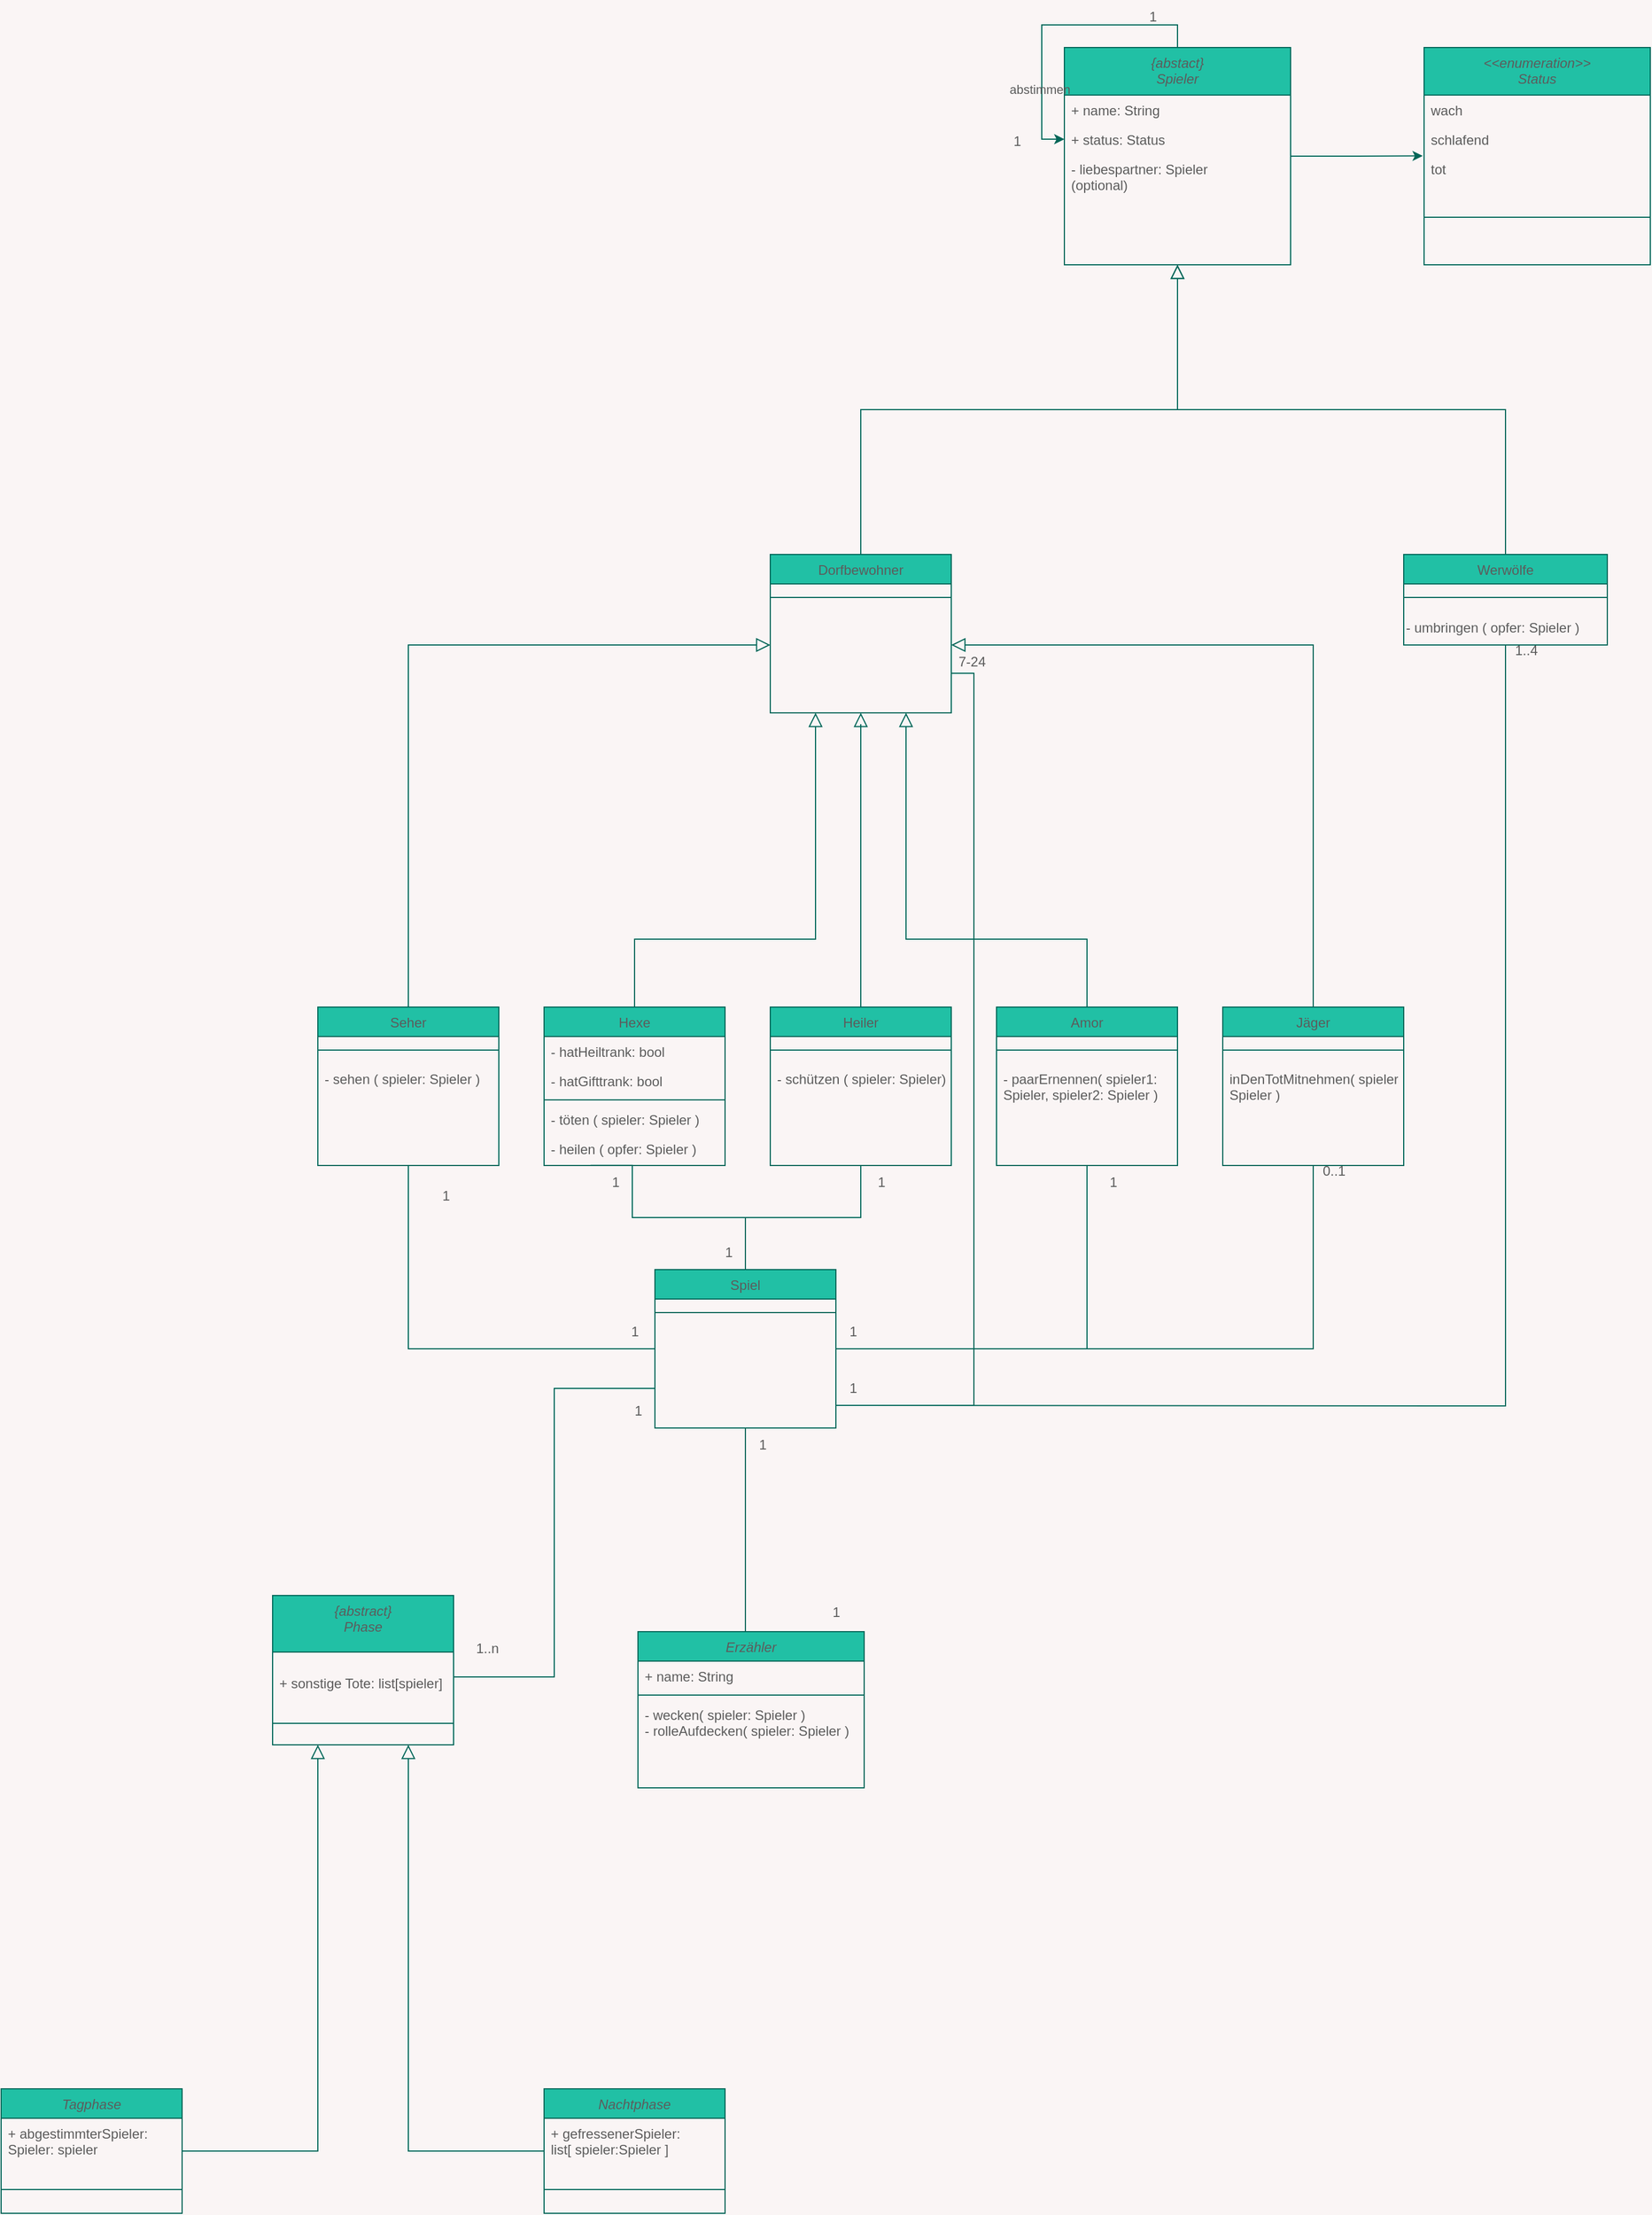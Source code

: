 <mxfile version="24.8.4">
  <diagram name="Page-1" id="xYY2zcuy8wZ8dOpaQo5z">
    <mxGraphModel dx="9747" dy="3780" grid="1" gridSize="10" guides="1" tooltips="1" connect="1" arrows="1" fold="1" page="0" pageScale="1" pageWidth="827" pageHeight="1169" background="#faf5f5" math="0" shadow="0">
      <root>
        <mxCell id="0" />
        <mxCell id="1" parent="0" />
        <mxCell id="MrWV8uH-ZMHnuV7tVJ55-80" value="{abstact}&#xa;Spieler&#xa;" style="swimlane;fontStyle=2;align=center;verticalAlign=top;childLayout=stackLayout;horizontal=1;startSize=42;horizontalStack=0;resizeParent=1;resizeLast=0;collapsible=1;marginBottom=0;rounded=0;shadow=0;strokeWidth=1;labelBackgroundColor=none;fillColor=#21C0A5;strokeColor=#006658;fontColor=#5C5C5C;" parent="1" vertex="1">
          <mxGeometry x="82" y="80" width="200" height="192" as="geometry">
            <mxRectangle x="380" y="78" width="160" height="26" as="alternateBounds" />
          </mxGeometry>
        </mxCell>
        <mxCell id="MrWV8uH-ZMHnuV7tVJ55-81" value="+ name: String" style="text;align=left;verticalAlign=top;spacingLeft=4;spacingRight=4;overflow=hidden;rotatable=0;points=[[0,0.5],[1,0.5]];portConstraint=eastwest;labelBackgroundColor=none;fontColor=#5C5C5C;" parent="MrWV8uH-ZMHnuV7tVJ55-80" vertex="1">
          <mxGeometry y="42" width="200" height="26" as="geometry" />
        </mxCell>
        <mxCell id="MrWV8uH-ZMHnuV7tVJ55-82" value="+ status: Status" style="text;align=left;verticalAlign=top;spacingLeft=4;spacingRight=4;overflow=hidden;rotatable=0;points=[[0,0.5],[1,0.5]];portConstraint=eastwest;rounded=0;shadow=0;html=0;labelBackgroundColor=none;fontColor=#5C5C5C;" parent="MrWV8uH-ZMHnuV7tVJ55-80" vertex="1">
          <mxGeometry y="68" width="200" height="26" as="geometry" />
        </mxCell>
        <mxCell id="MrWV8uH-ZMHnuV7tVJ55-83" value="- liebespartner: Spieler &#xa;(optional) &#xa;" style="text;align=left;verticalAlign=top;spacingLeft=4;spacingRight=4;overflow=hidden;rotatable=0;points=[[0,0.5],[1,0.5]];portConstraint=eastwest;rounded=0;shadow=0;html=0;labelBackgroundColor=none;fontColor=#5C5C5C;" parent="MrWV8uH-ZMHnuV7tVJ55-80" vertex="1">
          <mxGeometry y="94" width="200" height="52" as="geometry" />
        </mxCell>
        <mxCell id="MrWV8uH-ZMHnuV7tVJ55-84" style="edgeStyle=orthogonalEdgeStyle;rounded=0;orthogonalLoop=1;jettySize=auto;html=1;labelBackgroundColor=none;strokeColor=#006658;fontColor=default;" parent="MrWV8uH-ZMHnuV7tVJ55-80" source="MrWV8uH-ZMHnuV7tVJ55-80" target="MrWV8uH-ZMHnuV7tVJ55-82" edge="1">
          <mxGeometry relative="1" as="geometry" />
        </mxCell>
        <mxCell id="MrWV8uH-ZMHnuV7tVJ55-85" value="abstimmen" style="edgeLabel;html=1;align=center;verticalAlign=middle;resizable=0;points=[];labelBackgroundColor=none;fontColor=#5C5C5C;" parent="MrWV8uH-ZMHnuV7tVJ55-84" vertex="1" connectable="0">
          <mxGeometry x="0.505" y="-2" relative="1" as="geometry">
            <mxPoint as="offset" />
          </mxGeometry>
        </mxCell>
        <mxCell id="MrWV8uH-ZMHnuV7tVJ55-86" value="Dorfbewohner" style="swimlane;fontStyle=0;align=center;verticalAlign=top;childLayout=stackLayout;horizontal=1;startSize=26;horizontalStack=0;resizeParent=1;resizeLast=0;collapsible=1;marginBottom=0;rounded=0;shadow=0;strokeWidth=1;labelBackgroundColor=none;fillColor=#21C0A5;strokeColor=#006658;fontColor=#5C5C5C;" parent="1" vertex="1">
          <mxGeometry x="-178" y="528" width="160" height="140" as="geometry">
            <mxRectangle x="130" y="380" width="160" height="26" as="alternateBounds" />
          </mxGeometry>
        </mxCell>
        <mxCell id="MrWV8uH-ZMHnuV7tVJ55-87" value="" style="line;html=1;strokeWidth=1;align=left;verticalAlign=middle;spacingTop=-1;spacingLeft=3;spacingRight=3;rotatable=0;labelPosition=right;points=[];portConstraint=eastwest;labelBackgroundColor=none;fillColor=#21C0A5;strokeColor=#006658;fontColor=#5C5C5C;" parent="MrWV8uH-ZMHnuV7tVJ55-86" vertex="1">
          <mxGeometry y="26" width="160" height="24" as="geometry" />
        </mxCell>
        <mxCell id="MrWV8uH-ZMHnuV7tVJ55-88" value="" style="endArrow=block;endSize=10;endFill=0;shadow=0;strokeWidth=1;rounded=0;curved=0;edgeStyle=elbowEdgeStyle;elbow=vertical;labelBackgroundColor=none;strokeColor=#006658;fontColor=default;" parent="1" source="MrWV8uH-ZMHnuV7tVJ55-86" target="MrWV8uH-ZMHnuV7tVJ55-80" edge="1">
          <mxGeometry width="160" relative="1" as="geometry">
            <mxPoint x="-98" y="213" as="sourcePoint" />
            <mxPoint x="-98" y="213" as="targetPoint" />
          </mxGeometry>
        </mxCell>
        <mxCell id="MrWV8uH-ZMHnuV7tVJ55-89" value="Werwölfe" style="swimlane;fontStyle=0;align=center;verticalAlign=top;childLayout=stackLayout;horizontal=1;startSize=26;horizontalStack=0;resizeParent=1;resizeLast=0;collapsible=1;marginBottom=0;rounded=0;shadow=0;strokeWidth=1;labelBackgroundColor=none;fillColor=#21C0A5;strokeColor=#006658;fontColor=#5C5C5C;" parent="1" vertex="1">
          <mxGeometry x="382" y="528" width="180" height="80" as="geometry">
            <mxRectangle x="340" y="380" width="170" height="26" as="alternateBounds" />
          </mxGeometry>
        </mxCell>
        <mxCell id="MrWV8uH-ZMHnuV7tVJ55-90" value="" style="line;html=1;strokeWidth=1;align=left;verticalAlign=middle;spacingTop=-1;spacingLeft=3;spacingRight=3;rotatable=0;labelPosition=right;points=[];portConstraint=eastwest;labelBackgroundColor=none;fillColor=#21C0A5;strokeColor=#006658;fontColor=#5C5C5C;" parent="MrWV8uH-ZMHnuV7tVJ55-89" vertex="1">
          <mxGeometry y="26" width="180" height="24" as="geometry" />
        </mxCell>
        <mxCell id="MrWV8uH-ZMHnuV7tVJ55-91" value="- umbringen ( opfer: Spieler )" style="text;html=1;align=left;verticalAlign=middle;resizable=0;points=[];autosize=1;strokeColor=none;fillColor=none;labelBackgroundColor=none;fontColor=#5C5C5C;" parent="MrWV8uH-ZMHnuV7tVJ55-89" vertex="1">
          <mxGeometry y="50" width="180" height="30" as="geometry" />
        </mxCell>
        <mxCell id="MrWV8uH-ZMHnuV7tVJ55-92" value="" style="endArrow=block;endSize=10;endFill=0;shadow=0;strokeWidth=1;rounded=0;curved=0;edgeStyle=elbowEdgeStyle;elbow=vertical;labelBackgroundColor=none;strokeColor=#006658;fontColor=default;" parent="1" source="MrWV8uH-ZMHnuV7tVJ55-89" target="MrWV8uH-ZMHnuV7tVJ55-80" edge="1">
          <mxGeometry width="160" relative="1" as="geometry">
            <mxPoint x="-88" y="383" as="sourcePoint" />
            <mxPoint x="12" y="281" as="targetPoint" />
          </mxGeometry>
        </mxCell>
        <mxCell id="MrWV8uH-ZMHnuV7tVJ55-93" style="edgeStyle=orthogonalEdgeStyle;rounded=0;orthogonalLoop=1;jettySize=auto;html=1;endArrow=block;endSize=10;endFill=0;shadow=0;strokeWidth=1;startArrow=none;exitX=0.5;exitY=0;exitDx=0;exitDy=0;labelBackgroundColor=none;strokeColor=#006658;fontColor=default;" parent="1" source="MrWV8uH-ZMHnuV7tVJ55-94" edge="1">
          <mxGeometry relative="1" as="geometry">
            <mxPoint x="-178" y="608" as="targetPoint" />
            <Array as="points">
              <mxPoint x="-498" y="608" />
            </Array>
          </mxGeometry>
        </mxCell>
        <mxCell id="MrWV8uH-ZMHnuV7tVJ55-94" value="Seher" style="swimlane;fontStyle=0;align=center;verticalAlign=top;childLayout=stackLayout;horizontal=1;startSize=26;horizontalStack=0;resizeParent=1;resizeLast=0;collapsible=1;marginBottom=0;rounded=0;shadow=0;strokeWidth=1;labelBackgroundColor=none;fillColor=#21C0A5;strokeColor=#006658;fontColor=#5C5C5C;" parent="1" vertex="1">
          <mxGeometry x="-578" y="928" width="160" height="140" as="geometry">
            <mxRectangle x="-50" y="750" width="160" height="26" as="alternateBounds" />
          </mxGeometry>
        </mxCell>
        <mxCell id="MrWV8uH-ZMHnuV7tVJ55-95" value="" style="line;html=1;strokeWidth=1;align=left;verticalAlign=middle;spacingTop=-1;spacingLeft=3;spacingRight=3;rotatable=0;labelPosition=right;points=[];portConstraint=eastwest;labelBackgroundColor=none;fillColor=#21C0A5;strokeColor=#006658;fontColor=#5C5C5C;" parent="MrWV8uH-ZMHnuV7tVJ55-94" vertex="1">
          <mxGeometry y="26" width="160" height="24" as="geometry" />
        </mxCell>
        <mxCell id="MrWV8uH-ZMHnuV7tVJ55-96" value="- sehen ( spieler: Spieler )" style="text;align=left;verticalAlign=top;spacingLeft=4;spacingRight=4;overflow=hidden;rotatable=0;points=[[0,0.5],[1,0.5]];portConstraint=eastwest;fontStyle=0;labelBackgroundColor=none;fontColor=#5C5C5C;" parent="MrWV8uH-ZMHnuV7tVJ55-94" vertex="1">
          <mxGeometry y="50" width="160" height="26" as="geometry" />
        </mxCell>
        <mxCell id="MrWV8uH-ZMHnuV7tVJ55-97" style="edgeStyle=orthogonalEdgeStyle;rounded=0;orthogonalLoop=1;jettySize=auto;html=1;endArrow=block;endSize=10;endFill=0;shadow=0;strokeWidth=1;exitX=0.5;exitY=0;exitDx=0;exitDy=0;labelBackgroundColor=none;strokeColor=#006658;fontColor=default;" parent="1" source="MrWV8uH-ZMHnuV7tVJ55-98" edge="1">
          <mxGeometry relative="1" as="geometry">
            <mxPoint x="-98" y="668" as="targetPoint" />
            <Array as="points">
              <mxPoint x="-98" y="678" />
              <mxPoint x="-98" y="678" />
            </Array>
          </mxGeometry>
        </mxCell>
        <mxCell id="MrWV8uH-ZMHnuV7tVJ55-98" value="Heiler" style="swimlane;fontStyle=0;align=center;verticalAlign=top;childLayout=stackLayout;horizontal=1;startSize=26;horizontalStack=0;resizeParent=1;resizeLast=0;collapsible=1;marginBottom=0;rounded=0;shadow=0;strokeWidth=1;labelBackgroundColor=none;fillColor=#21C0A5;strokeColor=#006658;fontColor=#5C5C5C;" parent="1" vertex="1">
          <mxGeometry x="-178" y="928" width="160" height="140" as="geometry">
            <mxRectangle x="130" y="380" width="160" height="26" as="alternateBounds" />
          </mxGeometry>
        </mxCell>
        <mxCell id="MrWV8uH-ZMHnuV7tVJ55-99" value="" style="line;html=1;strokeWidth=1;align=left;verticalAlign=middle;spacingTop=-1;spacingLeft=3;spacingRight=3;rotatable=0;labelPosition=right;points=[];portConstraint=eastwest;labelBackgroundColor=none;fillColor=#21C0A5;strokeColor=#006658;fontColor=#5C5C5C;" parent="MrWV8uH-ZMHnuV7tVJ55-98" vertex="1">
          <mxGeometry y="26" width="160" height="24" as="geometry" />
        </mxCell>
        <mxCell id="MrWV8uH-ZMHnuV7tVJ55-100" value="- schützen ( spieler: Spieler)" style="text;align=left;verticalAlign=top;spacingLeft=4;spacingRight=4;overflow=hidden;rotatable=0;points=[[0,0.5],[1,0.5]];portConstraint=eastwest;fontStyle=0;labelBackgroundColor=none;fontColor=#5C5C5C;" parent="MrWV8uH-ZMHnuV7tVJ55-98" vertex="1">
          <mxGeometry y="50" width="160" height="26" as="geometry" />
        </mxCell>
        <mxCell id="MrWV8uH-ZMHnuV7tVJ55-101" style="edgeStyle=orthogonalEdgeStyle;rounded=0;orthogonalLoop=1;jettySize=auto;html=1;endArrow=block;endSize=10;endFill=0;shadow=0;strokeWidth=1;entryX=0.75;entryY=1;entryDx=0;entryDy=0;labelBackgroundColor=none;strokeColor=#006658;fontColor=default;" parent="1" source="MrWV8uH-ZMHnuV7tVJ55-102" target="MrWV8uH-ZMHnuV7tVJ55-86" edge="1">
          <mxGeometry relative="1" as="geometry">
            <mxPoint x="-58" y="678" as="targetPoint" />
            <Array as="points">
              <mxPoint x="102" y="868" />
              <mxPoint x="-58" y="868" />
            </Array>
          </mxGeometry>
        </mxCell>
        <mxCell id="MrWV8uH-ZMHnuV7tVJ55-102" value="Amor" style="swimlane;fontStyle=0;align=center;verticalAlign=top;childLayout=stackLayout;horizontal=1;startSize=26;horizontalStack=0;resizeParent=1;resizeLast=0;collapsible=1;marginBottom=0;rounded=0;shadow=0;strokeWidth=1;labelBackgroundColor=none;fillColor=#21C0A5;strokeColor=#006658;fontColor=#5C5C5C;" parent="1" vertex="1">
          <mxGeometry x="22" y="928" width="160" height="140" as="geometry">
            <mxRectangle x="130" y="380" width="160" height="26" as="alternateBounds" />
          </mxGeometry>
        </mxCell>
        <mxCell id="MrWV8uH-ZMHnuV7tVJ55-103" value="" style="line;html=1;strokeWidth=1;align=left;verticalAlign=middle;spacingTop=-1;spacingLeft=3;spacingRight=3;rotatable=0;labelPosition=right;points=[];portConstraint=eastwest;labelBackgroundColor=none;fillColor=#21C0A5;strokeColor=#006658;fontColor=#5C5C5C;" parent="MrWV8uH-ZMHnuV7tVJ55-102" vertex="1">
          <mxGeometry y="26" width="160" height="24" as="geometry" />
        </mxCell>
        <mxCell id="MrWV8uH-ZMHnuV7tVJ55-104" value="- paarErnennen( spieler1:&#xa;Spieler, spieler2: Spieler ) " style="text;align=left;verticalAlign=top;spacingLeft=4;spacingRight=4;overflow=hidden;rotatable=0;points=[[0,0.5],[1,0.5]];portConstraint=eastwest;fontStyle=0;labelBackgroundColor=none;fontColor=#5C5C5C;" parent="MrWV8uH-ZMHnuV7tVJ55-102" vertex="1">
          <mxGeometry y="50" width="160" height="44" as="geometry" />
        </mxCell>
        <mxCell id="MrWV8uH-ZMHnuV7tVJ55-105" style="edgeStyle=orthogonalEdgeStyle;rounded=0;orthogonalLoop=1;jettySize=auto;html=1;endArrow=block;endSize=10;endFill=0;shadow=0;strokeWidth=1;exitX=0.5;exitY=0;exitDx=0;exitDy=0;labelBackgroundColor=none;strokeColor=#006658;fontColor=default;" parent="1" source="MrWV8uH-ZMHnuV7tVJ55-106" edge="1">
          <mxGeometry relative="1" as="geometry">
            <mxPoint x="-18" y="608" as="targetPoint" />
            <Array as="points">
              <mxPoint x="302" y="608" />
              <mxPoint x="-18" y="608" />
            </Array>
          </mxGeometry>
        </mxCell>
        <mxCell id="MrWV8uH-ZMHnuV7tVJ55-106" value="Jäger" style="swimlane;fontStyle=0;align=center;verticalAlign=top;childLayout=stackLayout;horizontal=1;startSize=26;horizontalStack=0;resizeParent=1;resizeLast=0;collapsible=1;marginBottom=0;rounded=0;shadow=0;strokeWidth=1;labelBackgroundColor=none;fillColor=#21C0A5;strokeColor=#006658;fontColor=#5C5C5C;" parent="1" vertex="1">
          <mxGeometry x="222" y="928" width="160" height="140" as="geometry">
            <mxRectangle x="130" y="380" width="160" height="26" as="alternateBounds" />
          </mxGeometry>
        </mxCell>
        <mxCell id="MrWV8uH-ZMHnuV7tVJ55-107" value="" style="line;html=1;strokeWidth=1;align=left;verticalAlign=middle;spacingTop=-1;spacingLeft=3;spacingRight=3;rotatable=0;labelPosition=right;points=[];portConstraint=eastwest;labelBackgroundColor=none;fillColor=#21C0A5;strokeColor=#006658;fontColor=#5C5C5C;" parent="MrWV8uH-ZMHnuV7tVJ55-106" vertex="1">
          <mxGeometry y="26" width="160" height="24" as="geometry" />
        </mxCell>
        <mxCell id="MrWV8uH-ZMHnuV7tVJ55-108" value="inDenTotMitnehmen( spieler:&#xa; Spieler )" style="text;align=left;verticalAlign=top;spacingLeft=4;spacingRight=4;overflow=hidden;rotatable=0;points=[[0,0.5],[1,0.5]];portConstraint=eastwest;fontStyle=0;labelBackgroundColor=none;fontColor=#5C5C5C;" parent="MrWV8uH-ZMHnuV7tVJ55-106" vertex="1">
          <mxGeometry y="50" width="160" height="46" as="geometry" />
        </mxCell>
        <mxCell id="MrWV8uH-ZMHnuV7tVJ55-109" style="edgeStyle=orthogonalEdgeStyle;rounded=0;orthogonalLoop=1;jettySize=auto;html=1;endArrow=block;endSize=10;endFill=0;shadow=0;strokeWidth=1;exitX=0.5;exitY=0;exitDx=0;exitDy=0;labelBackgroundColor=none;strokeColor=#006658;fontColor=default;" parent="1" source="MrWV8uH-ZMHnuV7tVJ55-123" edge="1">
          <mxGeometry relative="1" as="geometry">
            <mxPoint x="-138" y="668" as="targetPoint" />
            <Array as="points">
              <mxPoint x="-298" y="868" />
              <mxPoint x="-138" y="868" />
            </Array>
          </mxGeometry>
        </mxCell>
        <mxCell id="MrWV8uH-ZMHnuV7tVJ55-110" style="edgeStyle=orthogonalEdgeStyle;rounded=0;orthogonalLoop=1;jettySize=auto;html=1;entryX=0.5;entryY=1;entryDx=0;entryDy=0;strokeColor=#006658;align=center;verticalAlign=middle;fontFamily=Helvetica;fontSize=11;fontColor=default;labelBackgroundColor=none;endArrow=none;" parent="1" source="MrWV8uH-ZMHnuV7tVJ55-111" target="MrWV8uH-ZMHnuV7tVJ55-143" edge="1">
          <mxGeometry relative="1" as="geometry">
            <Array as="points">
              <mxPoint x="-200" y="1430" />
              <mxPoint x="-200" y="1430" />
            </Array>
          </mxGeometry>
        </mxCell>
        <mxCell id="MrWV8uH-ZMHnuV7tVJ55-111" value="Erzähler" style="swimlane;fontStyle=2;align=center;verticalAlign=top;childLayout=stackLayout;horizontal=1;startSize=26;horizontalStack=0;resizeParent=1;resizeLast=0;collapsible=1;marginBottom=0;rounded=0;shadow=0;strokeWidth=1;labelBackgroundColor=none;fillColor=#21C0A5;strokeColor=#006658;fontColor=#5C5C5C;" parent="1" vertex="1">
          <mxGeometry x="-295" y="1480" width="200" height="138" as="geometry">
            <mxRectangle x="230" y="140" width="160" height="26" as="alternateBounds" />
          </mxGeometry>
        </mxCell>
        <mxCell id="MrWV8uH-ZMHnuV7tVJ55-112" value="+ name: String" style="text;align=left;verticalAlign=top;spacingLeft=4;spacingRight=4;overflow=hidden;rotatable=0;points=[[0,0.5],[1,0.5]];portConstraint=eastwest;labelBackgroundColor=none;fontColor=#5C5C5C;" parent="MrWV8uH-ZMHnuV7tVJ55-111" vertex="1">
          <mxGeometry y="26" width="200" height="26" as="geometry" />
        </mxCell>
        <mxCell id="MrWV8uH-ZMHnuV7tVJ55-113" value="" style="line;html=1;strokeWidth=1;align=left;verticalAlign=middle;spacingTop=-1;spacingLeft=3;spacingRight=3;rotatable=0;labelPosition=right;points=[];portConstraint=eastwest;labelBackgroundColor=none;fillColor=#21C0A5;strokeColor=#006658;fontColor=#5C5C5C;" parent="MrWV8uH-ZMHnuV7tVJ55-111" vertex="1">
          <mxGeometry y="52" width="200" height="8" as="geometry" />
        </mxCell>
        <mxCell id="MrWV8uH-ZMHnuV7tVJ55-114" value="- wecken( spieler: Spieler )&#xa;- rolleAufdecken( spieler: Spieler ) " style="text;align=left;verticalAlign=top;spacingLeft=4;spacingRight=4;overflow=hidden;rotatable=0;points=[[0,0.5],[1,0.5]];portConstraint=eastwest;labelBackgroundColor=none;fontColor=#5C5C5C;" parent="MrWV8uH-ZMHnuV7tVJ55-111" vertex="1">
          <mxGeometry y="60" width="200" height="50" as="geometry" />
        </mxCell>
        <mxCell id="MrWV8uH-ZMHnuV7tVJ55-115" style="edgeStyle=orthogonalEdgeStyle;rounded=0;orthogonalLoop=1;jettySize=auto;html=1;endArrow=block;endSize=10;endFill=0;shadow=0;strokeWidth=1;labelBackgroundColor=none;strokeColor=#006658;fontColor=default;entryX=0.25;entryY=1;entryDx=0;entryDy=0;" parent="1" source="MrWV8uH-ZMHnuV7tVJ55-116" target="MrWV8uH-ZMHnuV7tVJ55-129" edge="1">
          <mxGeometry relative="1" as="geometry">
            <mxPoint x="-578" y="1588" as="targetPoint" />
            <Array as="points">
              <mxPoint x="-578" y="1939" />
            </Array>
          </mxGeometry>
        </mxCell>
        <mxCell id="MrWV8uH-ZMHnuV7tVJ55-116" value="Tagphase" style="swimlane;fontStyle=2;align=center;verticalAlign=top;childLayout=stackLayout;horizontal=1;startSize=26;horizontalStack=0;resizeParent=1;resizeLast=0;collapsible=1;marginBottom=0;rounded=0;shadow=0;strokeWidth=1;labelBackgroundColor=none;fillColor=#21C0A5;strokeColor=#006658;fontColor=#5C5C5C;" parent="1" vertex="1">
          <mxGeometry x="-858" y="1884" width="160" height="110" as="geometry">
            <mxRectangle x="230" y="140" width="160" height="26" as="alternateBounds" />
          </mxGeometry>
        </mxCell>
        <mxCell id="MrWV8uH-ZMHnuV7tVJ55-117" value="+ abgestimmterSpieler: &#xa;Spieler: spieler&#xa;" style="text;align=left;verticalAlign=top;spacingLeft=4;spacingRight=4;overflow=hidden;rotatable=0;points=[[0,0.5],[1,0.5]];portConstraint=eastwest;labelBackgroundColor=none;fontColor=#5C5C5C;" parent="MrWV8uH-ZMHnuV7tVJ55-116" vertex="1">
          <mxGeometry y="26" width="160" height="44" as="geometry" />
        </mxCell>
        <mxCell id="MrWV8uH-ZMHnuV7tVJ55-118" value="" style="line;html=1;strokeWidth=1;align=left;verticalAlign=middle;spacingTop=-1;spacingLeft=3;spacingRight=3;rotatable=0;labelPosition=right;points=[];portConstraint=eastwest;labelBackgroundColor=none;fillColor=#21C0A5;strokeColor=#006658;fontColor=#5C5C5C;" parent="MrWV8uH-ZMHnuV7tVJ55-116" vertex="1">
          <mxGeometry y="70" width="160" height="38" as="geometry" />
        </mxCell>
        <mxCell id="MrWV8uH-ZMHnuV7tVJ55-119" style="edgeStyle=orthogonalEdgeStyle;rounded=0;orthogonalLoop=1;jettySize=auto;html=1;endArrow=block;endSize=10;endFill=0;shadow=0;strokeWidth=1;entryX=0.75;entryY=1;entryDx=0;entryDy=0;labelBackgroundColor=none;strokeColor=#006658;fontColor=default;" parent="1" source="MrWV8uH-ZMHnuV7tVJ55-120" target="MrWV8uH-ZMHnuV7tVJ55-129" edge="1">
          <mxGeometry relative="1" as="geometry">
            <mxPoint x="-478" y="1578" as="targetPoint" />
            <Array as="points">
              <mxPoint x="-498" y="1939" />
            </Array>
          </mxGeometry>
        </mxCell>
        <mxCell id="MrWV8uH-ZMHnuV7tVJ55-120" value="Nachtphase" style="swimlane;fontStyle=2;align=center;verticalAlign=top;childLayout=stackLayout;horizontal=1;startSize=26;horizontalStack=0;resizeParent=1;resizeLast=0;collapsible=1;marginBottom=0;rounded=0;shadow=0;strokeWidth=1;labelBackgroundColor=none;fillColor=#21C0A5;strokeColor=#006658;fontColor=#5C5C5C;" parent="1" vertex="1">
          <mxGeometry x="-378" y="1884" width="160" height="110" as="geometry">
            <mxRectangle x="230" y="140" width="160" height="26" as="alternateBounds" />
          </mxGeometry>
        </mxCell>
        <mxCell id="MrWV8uH-ZMHnuV7tVJ55-121" value="+ gefressenerSpieler:&#xa; list[ spieler:Spieler ]&#xa;" style="text;align=left;verticalAlign=top;spacingLeft=4;spacingRight=4;overflow=hidden;rotatable=0;points=[[0,0.5],[1,0.5]];portConstraint=eastwest;labelBackgroundColor=none;fontColor=#5C5C5C;" parent="MrWV8uH-ZMHnuV7tVJ55-120" vertex="1">
          <mxGeometry y="26" width="160" height="44" as="geometry" />
        </mxCell>
        <mxCell id="MrWV8uH-ZMHnuV7tVJ55-122" value="" style="line;html=1;strokeWidth=1;align=left;verticalAlign=middle;spacingTop=-1;spacingLeft=3;spacingRight=3;rotatable=0;labelPosition=right;points=[];portConstraint=eastwest;labelBackgroundColor=none;fillColor=#21C0A5;strokeColor=#006658;fontColor=#5C5C5C;" parent="MrWV8uH-ZMHnuV7tVJ55-120" vertex="1">
          <mxGeometry y="70" width="160" height="38" as="geometry" />
        </mxCell>
        <mxCell id="MrWV8uH-ZMHnuV7tVJ55-123" value="Hexe" style="swimlane;fontStyle=0;align=center;verticalAlign=top;childLayout=stackLayout;horizontal=1;startSize=26;horizontalStack=0;resizeParent=1;resizeLast=0;collapsible=1;marginBottom=0;rounded=0;shadow=0;strokeWidth=1;labelBackgroundColor=none;fillColor=#21C0A5;strokeColor=#006658;fontColor=#5C5C5C;" parent="1" vertex="1">
          <mxGeometry x="-378" y="928" width="160" height="140" as="geometry">
            <mxRectangle x="130" y="380" width="160" height="26" as="alternateBounds" />
          </mxGeometry>
        </mxCell>
        <mxCell id="MrWV8uH-ZMHnuV7tVJ55-124" value="- hatHeiltrank: bool" style="text;align=left;verticalAlign=top;spacingLeft=4;spacingRight=4;overflow=hidden;rotatable=0;points=[[0,0.5],[1,0.5]];portConstraint=eastwest;labelBackgroundColor=none;fontColor=#5C5C5C;" parent="MrWV8uH-ZMHnuV7tVJ55-123" vertex="1">
          <mxGeometry y="26" width="160" height="26" as="geometry" />
        </mxCell>
        <mxCell id="MrWV8uH-ZMHnuV7tVJ55-125" value="- hatGifttrank: bool" style="text;align=left;verticalAlign=top;spacingLeft=4;spacingRight=4;overflow=hidden;rotatable=0;points=[[0,0.5],[1,0.5]];portConstraint=eastwest;rounded=0;shadow=0;html=0;labelBackgroundColor=none;fontColor=#5C5C5C;" parent="MrWV8uH-ZMHnuV7tVJ55-123" vertex="1">
          <mxGeometry y="52" width="160" height="26" as="geometry" />
        </mxCell>
        <mxCell id="MrWV8uH-ZMHnuV7tVJ55-126" value="" style="line;html=1;strokeWidth=1;align=left;verticalAlign=middle;spacingTop=-1;spacingLeft=3;spacingRight=3;rotatable=0;labelPosition=right;points=[];portConstraint=eastwest;labelBackgroundColor=none;fillColor=#21C0A5;strokeColor=#006658;fontColor=#5C5C5C;" parent="MrWV8uH-ZMHnuV7tVJ55-123" vertex="1">
          <mxGeometry y="78" width="160" height="8" as="geometry" />
        </mxCell>
        <mxCell id="MrWV8uH-ZMHnuV7tVJ55-127" value="- töten ( spieler: Spieler ) " style="text;align=left;verticalAlign=top;spacingLeft=4;spacingRight=4;overflow=hidden;rotatable=0;points=[[0,0.5],[1,0.5]];portConstraint=eastwest;fontStyle=0;labelBackgroundColor=none;fontColor=#5C5C5C;" parent="MrWV8uH-ZMHnuV7tVJ55-123" vertex="1">
          <mxGeometry y="86" width="160" height="26" as="geometry" />
        </mxCell>
        <mxCell id="MrWV8uH-ZMHnuV7tVJ55-128" value="- heilen ( opfer: Spieler ) " style="text;align=left;verticalAlign=top;spacingLeft=4;spacingRight=4;overflow=hidden;rotatable=0;points=[[0,0.5],[1,0.5]];portConstraint=eastwest;labelBackgroundColor=none;fontColor=#5C5C5C;" parent="MrWV8uH-ZMHnuV7tVJ55-123" vertex="1">
          <mxGeometry y="112" width="160" height="28" as="geometry" />
        </mxCell>
        <mxCell id="MrWV8uH-ZMHnuV7tVJ55-129" value="{abstract}&#xa;Phase " style="swimlane;fontStyle=2;align=center;verticalAlign=top;childLayout=stackLayout;horizontal=1;startSize=50;horizontalStack=0;resizeParent=1;resizeLast=0;collapsible=1;marginBottom=0;rounded=0;shadow=0;strokeWidth=1;labelBackgroundColor=none;fillColor=#21C0A5;strokeColor=#006658;fontColor=#5C5C5C;" parent="1" vertex="1">
          <mxGeometry x="-618" y="1448" width="160" height="132" as="geometry">
            <mxRectangle x="230" y="140" width="160" height="26" as="alternateBounds" />
          </mxGeometry>
        </mxCell>
        <mxCell id="MrWV8uH-ZMHnuV7tVJ55-130" value="&#xa;+ sonstige Tote: list[spieler] " style="text;align=left;verticalAlign=top;spacingLeft=4;spacingRight=4;overflow=hidden;rotatable=0;points=[[0,0.5],[1,0.5]];portConstraint=eastwest;labelBackgroundColor=none;fontColor=#5C5C5C;" parent="MrWV8uH-ZMHnuV7tVJ55-129" vertex="1">
          <mxGeometry y="50" width="160" height="44" as="geometry" />
        </mxCell>
        <mxCell id="MrWV8uH-ZMHnuV7tVJ55-131" value="" style="line;html=1;strokeWidth=1;align=left;verticalAlign=middle;spacingTop=-1;spacingLeft=3;spacingRight=3;rotatable=0;labelPosition=right;points=[];portConstraint=eastwest;labelBackgroundColor=none;fillColor=#21C0A5;strokeColor=#006658;fontColor=#5C5C5C;" parent="MrWV8uH-ZMHnuV7tVJ55-129" vertex="1">
          <mxGeometry y="94" width="160" height="38" as="geometry" />
        </mxCell>
        <mxCell id="MrWV8uH-ZMHnuV7tVJ55-132" value="&lt;&lt;enumeration&gt;&gt;&#xa;Status&#xa;" style="swimlane;fontStyle=2;align=center;verticalAlign=top;childLayout=stackLayout;horizontal=1;startSize=42;horizontalStack=0;resizeParent=1;resizeLast=0;collapsible=1;marginBottom=0;rounded=0;shadow=0;strokeWidth=1;labelBackgroundColor=none;fillColor=#21C0A5;strokeColor=#006658;fontColor=#5C5C5C;" parent="1" vertex="1">
          <mxGeometry x="400" y="80" width="200" height="192" as="geometry">
            <mxRectangle x="380" y="78" width="160" height="26" as="alternateBounds" />
          </mxGeometry>
        </mxCell>
        <mxCell id="MrWV8uH-ZMHnuV7tVJ55-133" value="wach" style="text;align=left;verticalAlign=top;spacingLeft=4;spacingRight=4;overflow=hidden;rotatable=0;points=[[0,0.5],[1,0.5]];portConstraint=eastwest;labelBackgroundColor=none;fontColor=#5C5C5C;" parent="MrWV8uH-ZMHnuV7tVJ55-132" vertex="1">
          <mxGeometry y="42" width="200" height="26" as="geometry" />
        </mxCell>
        <mxCell id="MrWV8uH-ZMHnuV7tVJ55-134" value="schlafend" style="text;align=left;verticalAlign=top;spacingLeft=4;spacingRight=4;overflow=hidden;rotatable=0;points=[[0,0.5],[1,0.5]];portConstraint=eastwest;rounded=0;shadow=0;html=0;labelBackgroundColor=none;fontColor=#5C5C5C;" parent="MrWV8uH-ZMHnuV7tVJ55-132" vertex="1">
          <mxGeometry y="68" width="200" height="26" as="geometry" />
        </mxCell>
        <mxCell id="MrWV8uH-ZMHnuV7tVJ55-135" value="tot&#xa;" style="text;align=left;verticalAlign=top;spacingLeft=4;spacingRight=4;overflow=hidden;rotatable=0;points=[[0,0.5],[1,0.5]];portConstraint=eastwest;rounded=0;shadow=0;html=0;labelBackgroundColor=none;fontColor=#5C5C5C;" parent="MrWV8uH-ZMHnuV7tVJ55-132" vertex="1">
          <mxGeometry y="94" width="200" height="52" as="geometry" />
        </mxCell>
        <mxCell id="MrWV8uH-ZMHnuV7tVJ55-136" value="" style="line;html=1;strokeWidth=1;align=left;verticalAlign=middle;spacingTop=-1;spacingLeft=3;spacingRight=3;rotatable=0;labelPosition=right;points=[];portConstraint=eastwest;labelBackgroundColor=none;fillColor=#21C0A5;strokeColor=#006658;fontColor=#5C5C5C;" parent="MrWV8uH-ZMHnuV7tVJ55-132" vertex="1">
          <mxGeometry y="146" width="200" height="8" as="geometry" />
        </mxCell>
        <mxCell id="MrWV8uH-ZMHnuV7tVJ55-137" value="1" style="text;html=1;align=center;verticalAlign=middle;resizable=0;points=[];autosize=1;strokeColor=none;fillColor=none;labelBackgroundColor=none;fontColor=#5C5C5C;" parent="1" vertex="1">
          <mxGeometry x="145" y="38" width="30" height="30" as="geometry" />
        </mxCell>
        <mxCell id="MrWV8uH-ZMHnuV7tVJ55-138" value="1" style="text;html=1;align=center;verticalAlign=middle;resizable=0;points=[];autosize=1;strokeColor=none;fillColor=none;labelBackgroundColor=none;fontColor=#5C5C5C;" parent="1" vertex="1">
          <mxGeometry x="25" y="148" width="30" height="30" as="geometry" />
        </mxCell>
        <mxCell id="MrWV8uH-ZMHnuV7tVJ55-139" style="edgeStyle=orthogonalEdgeStyle;rounded=0;orthogonalLoop=1;jettySize=auto;html=1;entryX=0.5;entryY=1;entryDx=0;entryDy=0;strokeColor=#006658;align=center;verticalAlign=middle;fontFamily=Helvetica;fontSize=11;fontColor=default;labelBackgroundColor=none;endArrow=none;" parent="1" source="MrWV8uH-ZMHnuV7tVJ55-143" target="MrWV8uH-ZMHnuV7tVJ55-94" edge="1">
          <mxGeometry relative="1" as="geometry" />
        </mxCell>
        <mxCell id="MrWV8uH-ZMHnuV7tVJ55-140" style="edgeStyle=orthogonalEdgeStyle;rounded=0;orthogonalLoop=1;jettySize=auto;html=1;entryX=0.5;entryY=1;entryDx=0;entryDy=0;strokeColor=#006658;align=center;verticalAlign=middle;fontFamily=Helvetica;fontSize=11;fontColor=default;labelBackgroundColor=none;endArrow=none;" parent="1" source="MrWV8uH-ZMHnuV7tVJ55-143" target="MrWV8uH-ZMHnuV7tVJ55-98" edge="1">
          <mxGeometry relative="1" as="geometry" />
        </mxCell>
        <mxCell id="MrWV8uH-ZMHnuV7tVJ55-141" style="edgeStyle=orthogonalEdgeStyle;rounded=0;orthogonalLoop=1;jettySize=auto;html=1;entryX=0.5;entryY=1;entryDx=0;entryDy=0;strokeColor=#006658;align=center;verticalAlign=middle;fontFamily=Helvetica;fontSize=11;fontColor=default;labelBackgroundColor=none;endArrow=none;" parent="1" source="MrWV8uH-ZMHnuV7tVJ55-143" target="MrWV8uH-ZMHnuV7tVJ55-102" edge="1">
          <mxGeometry relative="1" as="geometry" />
        </mxCell>
        <mxCell id="MrWV8uH-ZMHnuV7tVJ55-142" style="edgeStyle=orthogonalEdgeStyle;rounded=0;orthogonalLoop=1;jettySize=auto;html=1;entryX=0.5;entryY=1;entryDx=0;entryDy=0;strokeColor=#006658;align=center;verticalAlign=middle;fontFamily=Helvetica;fontSize=11;fontColor=default;labelBackgroundColor=none;endArrow=none;" parent="1" source="MrWV8uH-ZMHnuV7tVJ55-143" target="MrWV8uH-ZMHnuV7tVJ55-106" edge="1">
          <mxGeometry relative="1" as="geometry" />
        </mxCell>
        <mxCell id="MrWV8uH-ZMHnuV7tVJ55-143" value="Spiel" style="swimlane;fontStyle=0;align=center;verticalAlign=top;childLayout=stackLayout;horizontal=1;startSize=26;horizontalStack=0;resizeParent=1;resizeLast=0;collapsible=1;marginBottom=0;rounded=0;shadow=0;strokeWidth=1;labelBackgroundColor=none;fillColor=#21C0A5;strokeColor=#006658;fontColor=#5C5C5C;" parent="1" vertex="1">
          <mxGeometry x="-280" y="1160" width="160" height="140" as="geometry">
            <mxRectangle x="-50" y="750" width="160" height="26" as="alternateBounds" />
          </mxGeometry>
        </mxCell>
        <mxCell id="MrWV8uH-ZMHnuV7tVJ55-144" value="" style="line;html=1;strokeWidth=1;align=left;verticalAlign=middle;spacingTop=-1;spacingLeft=3;spacingRight=3;rotatable=0;labelPosition=right;points=[];portConstraint=eastwest;labelBackgroundColor=none;fillColor=#21C0A5;strokeColor=#006658;fontColor=#5C5C5C;" parent="MrWV8uH-ZMHnuV7tVJ55-143" vertex="1">
          <mxGeometry y="26" width="160" height="24" as="geometry" />
        </mxCell>
        <mxCell id="MrWV8uH-ZMHnuV7tVJ55-145" style="edgeStyle=orthogonalEdgeStyle;rounded=0;orthogonalLoop=1;jettySize=auto;html=1;entryX=0.257;entryY=0.996;entryDx=0;entryDy=0;entryPerimeter=0;strokeColor=#006658;align=center;verticalAlign=middle;fontFamily=Helvetica;fontSize=11;fontColor=default;labelBackgroundColor=none;endArrow=none;" parent="1" source="MrWV8uH-ZMHnuV7tVJ55-143" target="MrWV8uH-ZMHnuV7tVJ55-128" edge="1">
          <mxGeometry relative="1" as="geometry">
            <Array as="points">
              <mxPoint x="-200" y="1114" />
              <mxPoint x="-300" y="1114" />
              <mxPoint x="-300" y="1068" />
            </Array>
          </mxGeometry>
        </mxCell>
        <mxCell id="MrWV8uH-ZMHnuV7tVJ55-146" value="0..1" style="text;html=1;align=center;verticalAlign=middle;resizable=0;points=[];autosize=1;strokeColor=none;fillColor=none;labelBackgroundColor=none;fontColor=#5C5C5C;" parent="1" vertex="1">
          <mxGeometry x="300" y="1058" width="40" height="30" as="geometry" />
        </mxCell>
        <mxCell id="MrWV8uH-ZMHnuV7tVJ55-147" value="1" style="text;html=1;align=center;verticalAlign=middle;resizable=0;points=[];autosize=1;strokeColor=none;fillColor=none;labelBackgroundColor=none;fontColor=#5C5C5C;" parent="1" vertex="1">
          <mxGeometry x="110" y="1068" width="30" height="30" as="geometry" />
        </mxCell>
        <mxCell id="MrWV8uH-ZMHnuV7tVJ55-148" value="1" style="text;html=1;align=center;verticalAlign=middle;resizable=0;points=[];autosize=1;strokeColor=none;fillColor=none;labelBackgroundColor=none;fontColor=#5C5C5C;" parent="1" vertex="1">
          <mxGeometry x="-95" y="1068" width="30" height="30" as="geometry" />
        </mxCell>
        <mxCell id="MrWV8uH-ZMHnuV7tVJ55-149" value="1" style="text;html=1;align=center;verticalAlign=middle;resizable=0;points=[];autosize=1;strokeColor=none;fillColor=none;labelBackgroundColor=none;fontColor=#5C5C5C;" parent="1" vertex="1">
          <mxGeometry x="-330" y="1068" width="30" height="30" as="geometry" />
        </mxCell>
        <mxCell id="MrWV8uH-ZMHnuV7tVJ55-150" value="1" style="text;html=1;align=center;verticalAlign=middle;resizable=0;points=[];autosize=1;strokeColor=none;fillColor=none;labelBackgroundColor=none;fontColor=#5C5C5C;" parent="1" vertex="1">
          <mxGeometry x="-480" y="1080" width="30" height="30" as="geometry" />
        </mxCell>
        <mxCell id="MrWV8uH-ZMHnuV7tVJ55-151" value="&lt;div&gt;1&lt;/div&gt;" style="text;html=1;align=center;verticalAlign=middle;resizable=0;points=[];autosize=1;strokeColor=none;fillColor=none;labelBackgroundColor=none;fontColor=#5C5C5C;" parent="1" vertex="1">
          <mxGeometry x="-135" y="1448" width="30" height="30" as="geometry" />
        </mxCell>
        <mxCell id="MrWV8uH-ZMHnuV7tVJ55-152" style="edgeStyle=orthogonalEdgeStyle;rounded=0;orthogonalLoop=1;jettySize=auto;html=1;entryX=1;entryY=0.75;entryDx=0;entryDy=0;strokeColor=#006658;align=center;verticalAlign=middle;fontFamily=Helvetica;fontSize=11;fontColor=default;labelBackgroundColor=none;endArrow=none;exitX=1;exitY=1;exitDx=0;exitDy=0;" parent="1" source="MrWV8uH-ZMHnuV7tVJ55-143" target="MrWV8uH-ZMHnuV7tVJ55-86" edge="1">
          <mxGeometry relative="1" as="geometry">
            <mxPoint x="2" y="1300" as="sourcePoint" />
            <Array as="points">
              <mxPoint x="-120" y="1280" />
              <mxPoint x="2" y="1280" />
              <mxPoint x="2" y="633" />
            </Array>
          </mxGeometry>
        </mxCell>
        <mxCell id="MrWV8uH-ZMHnuV7tVJ55-153" value="7-24" style="text;html=1;align=center;verticalAlign=middle;resizable=0;points=[];autosize=1;strokeColor=none;fillColor=none;labelBackgroundColor=none;fontColor=#5C5C5C;" parent="1" vertex="1">
          <mxGeometry x="-25" y="608" width="50" height="30" as="geometry" />
        </mxCell>
        <mxCell id="MrWV8uH-ZMHnuV7tVJ55-154" style="edgeStyle=orthogonalEdgeStyle;rounded=0;orthogonalLoop=1;jettySize=auto;html=1;entryX=0.5;entryY=1;entryDx=0;entryDy=0;strokeColor=#006658;align=center;verticalAlign=middle;fontFamily=Helvetica;fontSize=11;fontColor=default;labelBackgroundColor=none;endArrow=none;" parent="1" target="MrWV8uH-ZMHnuV7tVJ55-89" edge="1">
          <mxGeometry relative="1" as="geometry">
            <mxPoint x="-120" y="1280" as="sourcePoint" />
          </mxGeometry>
        </mxCell>
        <mxCell id="MrWV8uH-ZMHnuV7tVJ55-155" value="&lt;div&gt;1..4&lt;/div&gt;" style="text;html=1;align=center;verticalAlign=middle;resizable=0;points=[];autosize=1;strokeColor=none;fillColor=none;labelBackgroundColor=none;fontColor=#5C5C5C;" parent="1" vertex="1">
          <mxGeometry x="470" y="598" width="40" height="30" as="geometry" />
        </mxCell>
        <mxCell id="MrWV8uH-ZMHnuV7tVJ55-156" style="edgeStyle=orthogonalEdgeStyle;rounded=0;orthogonalLoop=1;jettySize=auto;html=1;entryX=0;entryY=0.75;entryDx=0;entryDy=0;strokeColor=#006658;align=center;verticalAlign=middle;fontFamily=Helvetica;fontSize=11;fontColor=default;labelBackgroundColor=none;endArrow=none;" parent="1" source="MrWV8uH-ZMHnuV7tVJ55-130" target="MrWV8uH-ZMHnuV7tVJ55-143" edge="1">
          <mxGeometry relative="1" as="geometry" />
        </mxCell>
        <mxCell id="MrWV8uH-ZMHnuV7tVJ55-157" value="1..n" style="text;html=1;align=center;verticalAlign=middle;whiteSpace=wrap;rounded=0;labelBackgroundColor=none;fontColor=#5C5C5C;" parent="1" vertex="1">
          <mxGeometry x="-458" y="1480" width="60" height="30" as="geometry" />
        </mxCell>
        <mxCell id="MrWV8uH-ZMHnuV7tVJ55-158" style="edgeStyle=orthogonalEdgeStyle;rounded=0;orthogonalLoop=1;jettySize=auto;html=1;entryX=-0.006;entryY=0.034;entryDx=0;entryDy=0;entryPerimeter=0;labelBackgroundColor=none;strokeColor=#006658;fontColor=default;" parent="1" source="MrWV8uH-ZMHnuV7tVJ55-80" target="MrWV8uH-ZMHnuV7tVJ55-135" edge="1">
          <mxGeometry relative="1" as="geometry">
            <Array as="points" />
          </mxGeometry>
        </mxCell>
        <mxCell id="AQxNOzw8yBJhHnTzYn_f-2" value="1" style="text;html=1;align=center;verticalAlign=middle;resizable=0;points=[];autosize=1;strokeColor=none;fillColor=none;labelBackgroundColor=none;fontColor=#5C5C5C;" parent="1" vertex="1">
          <mxGeometry x="-313" y="1200" width="30" height="30" as="geometry" />
        </mxCell>
        <mxCell id="AQxNOzw8yBJhHnTzYn_f-3" value="1" style="text;html=1;align=center;verticalAlign=middle;resizable=0;points=[];autosize=1;strokeColor=none;fillColor=none;labelBackgroundColor=none;fontColor=#5C5C5C;" parent="1" vertex="1">
          <mxGeometry x="-230" y="1130" width="30" height="30" as="geometry" />
        </mxCell>
        <mxCell id="AQxNOzw8yBJhHnTzYn_f-4" value="1" style="text;html=1;align=center;verticalAlign=middle;resizable=0;points=[];autosize=1;strokeColor=none;fillColor=none;labelBackgroundColor=none;fontColor=#5C5C5C;" parent="1" vertex="1">
          <mxGeometry x="-120" y="1200" width="30" height="30" as="geometry" />
        </mxCell>
        <mxCell id="AQxNOzw8yBJhHnTzYn_f-5" value="&lt;div&gt;1&lt;/div&gt;" style="text;html=1;align=center;verticalAlign=middle;resizable=0;points=[];autosize=1;strokeColor=none;fillColor=none;labelBackgroundColor=none;fontColor=#5C5C5C;" parent="1" vertex="1">
          <mxGeometry x="-200" y="1300" width="30" height="30" as="geometry" />
        </mxCell>
        <mxCell id="AQxNOzw8yBJhHnTzYn_f-6" value="&lt;div&gt;1&lt;/div&gt;" style="text;html=1;align=center;verticalAlign=middle;resizable=0;points=[];autosize=1;strokeColor=none;fillColor=none;labelBackgroundColor=none;fontColor=#5C5C5C;" parent="1" vertex="1">
          <mxGeometry x="-310" y="1270" width="30" height="30" as="geometry" />
        </mxCell>
        <mxCell id="zBunsPk-VvqKjOMoBHJh-1" value="&lt;div&gt;1&lt;/div&gt;" style="text;html=1;align=center;verticalAlign=middle;resizable=0;points=[];autosize=1;strokeColor=none;fillColor=none;labelBackgroundColor=none;fontColor=#5C5C5C;" vertex="1" parent="1">
          <mxGeometry x="-120" y="1250" width="30" height="30" as="geometry" />
        </mxCell>
      </root>
    </mxGraphModel>
  </diagram>
</mxfile>
